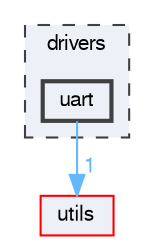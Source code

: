 digraph "uart"
{
 // LATEX_PDF_SIZE
  bgcolor="transparent";
  edge [fontname=FreeSans,fontsize=10,labelfontname=FreeSans,labelfontsize=10];
  node [fontname=FreeSans,fontsize=10,shape=box,height=0.2,width=0.4];
  compound=true
  subgraph clusterdir_23452eaafd74a0dfcbccff24142d67ec {
    graph [ bgcolor="#edf0f7", pencolor="grey25", label="drivers", fontname=FreeSans,fontsize=10 style="filled,dashed", URL="dir_23452eaafd74a0dfcbccff24142d67ec.html",tooltip=""]
  dir_66ac179627cf4272d7961f371e7ba938 [label="uart", fillcolor="#edf0f7", color="grey25", style="filled,bold", URL="dir_66ac179627cf4272d7961f371e7ba938.html",tooltip=""];
  }
  dir_7dbb3f8d9b3c7f1bbfe241818c433d10 [label="utils", fillcolor="#edf0f7", color="red", style="filled", URL="dir_7dbb3f8d9b3c7f1bbfe241818c433d10.html",tooltip=""];
  dir_66ac179627cf4272d7961f371e7ba938->dir_7dbb3f8d9b3c7f1bbfe241818c433d10 [headlabel="1", labeldistance=1.5 headhref="dir_000065_000068.html" color="steelblue1" fontcolor="steelblue1"];
}
